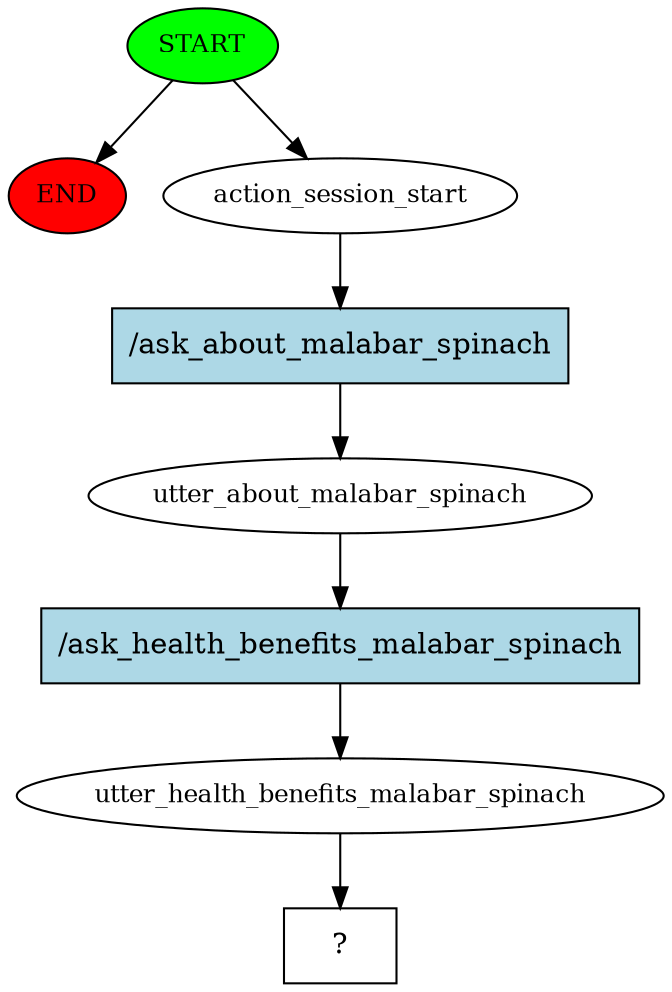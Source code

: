 digraph  {
0 [class="start active", fillcolor=green, fontsize=12, label=START, style=filled];
"-1" [class=end, fillcolor=red, fontsize=12, label=END, style=filled];
1 [class=active, fontsize=12, label=action_session_start];
2 [class=active, fontsize=12, label=utter_about_malabar_spinach];
3 [class=active, fontsize=12, label=utter_health_benefits_malabar_spinach];
4 [class="intent dashed active", label="  ?  ", shape=rect];
5 [class="intent active", fillcolor=lightblue, label="/ask_about_malabar_spinach", shape=rect, style=filled];
6 [class="intent active", fillcolor=lightblue, label="/ask_health_benefits_malabar_spinach", shape=rect, style=filled];
0 -> "-1"  [class="", key=NONE, label=""];
0 -> 1  [class=active, key=NONE, label=""];
1 -> 5  [class=active, key=0];
2 -> 6  [class=active, key=0];
3 -> 4  [class=active, key=NONE, label=""];
5 -> 2  [class=active, key=0];
6 -> 3  [class=active, key=0];
}
